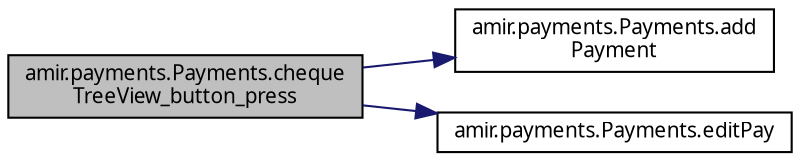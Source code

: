 digraph "amir.payments.Payments.chequeTreeView_button_press"
{
 // LATEX_PDF_SIZE
  edge [fontname="FreeSans.ttf",fontsize="10",labelfontname="FreeSans.ttf",labelfontsize="10"];
  node [fontname="FreeSans.ttf",fontsize="10",shape=record];
  rankdir="LR";
  Node1 [label="amir.payments.Payments.cheque\lTreeView_button_press",height=0.2,width=0.4,color="black", fillcolor="grey75", style="filled", fontcolor="black",tooltip=" "];
  Node1 -> Node2 [color="midnightblue",fontsize="10",style="solid",fontname="FreeSans.ttf"];
  Node2 [label="amir.payments.Payments.add\lPayment",height=0.2,width=0.4,color="black", fillcolor="white", style="filled",URL="$classamir_1_1payments_1_1_payments.html#a459d794b78ea10647d342adba57f24fd",tooltip=" "];
  Node1 -> Node3 [color="midnightblue",fontsize="10",style="solid",fontname="FreeSans.ttf"];
  Node3 [label="amir.payments.Payments.editPay",height=0.2,width=0.4,color="black", fillcolor="white", style="filled",URL="$classamir_1_1payments_1_1_payments.html#af30a3784da7dcf4331e8ce493bce707c",tooltip=" "];
}
